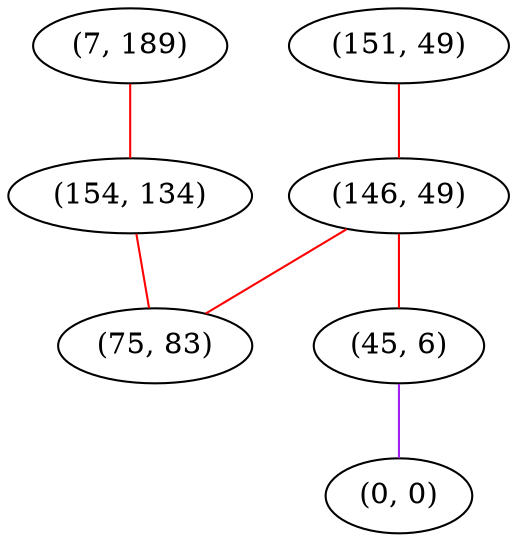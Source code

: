 graph "" {
"(7, 189)";
"(151, 49)";
"(146, 49)";
"(45, 6)";
"(0, 0)";
"(154, 134)";
"(75, 83)";
"(7, 189)" -- "(154, 134)"  [color=red, key=0, weight=1];
"(151, 49)" -- "(146, 49)"  [color=red, key=0, weight=1];
"(146, 49)" -- "(45, 6)"  [color=red, key=0, weight=1];
"(146, 49)" -- "(75, 83)"  [color=red, key=0, weight=1];
"(45, 6)" -- "(0, 0)"  [color=purple, key=0, weight=4];
"(154, 134)" -- "(75, 83)"  [color=red, key=0, weight=1];
}

